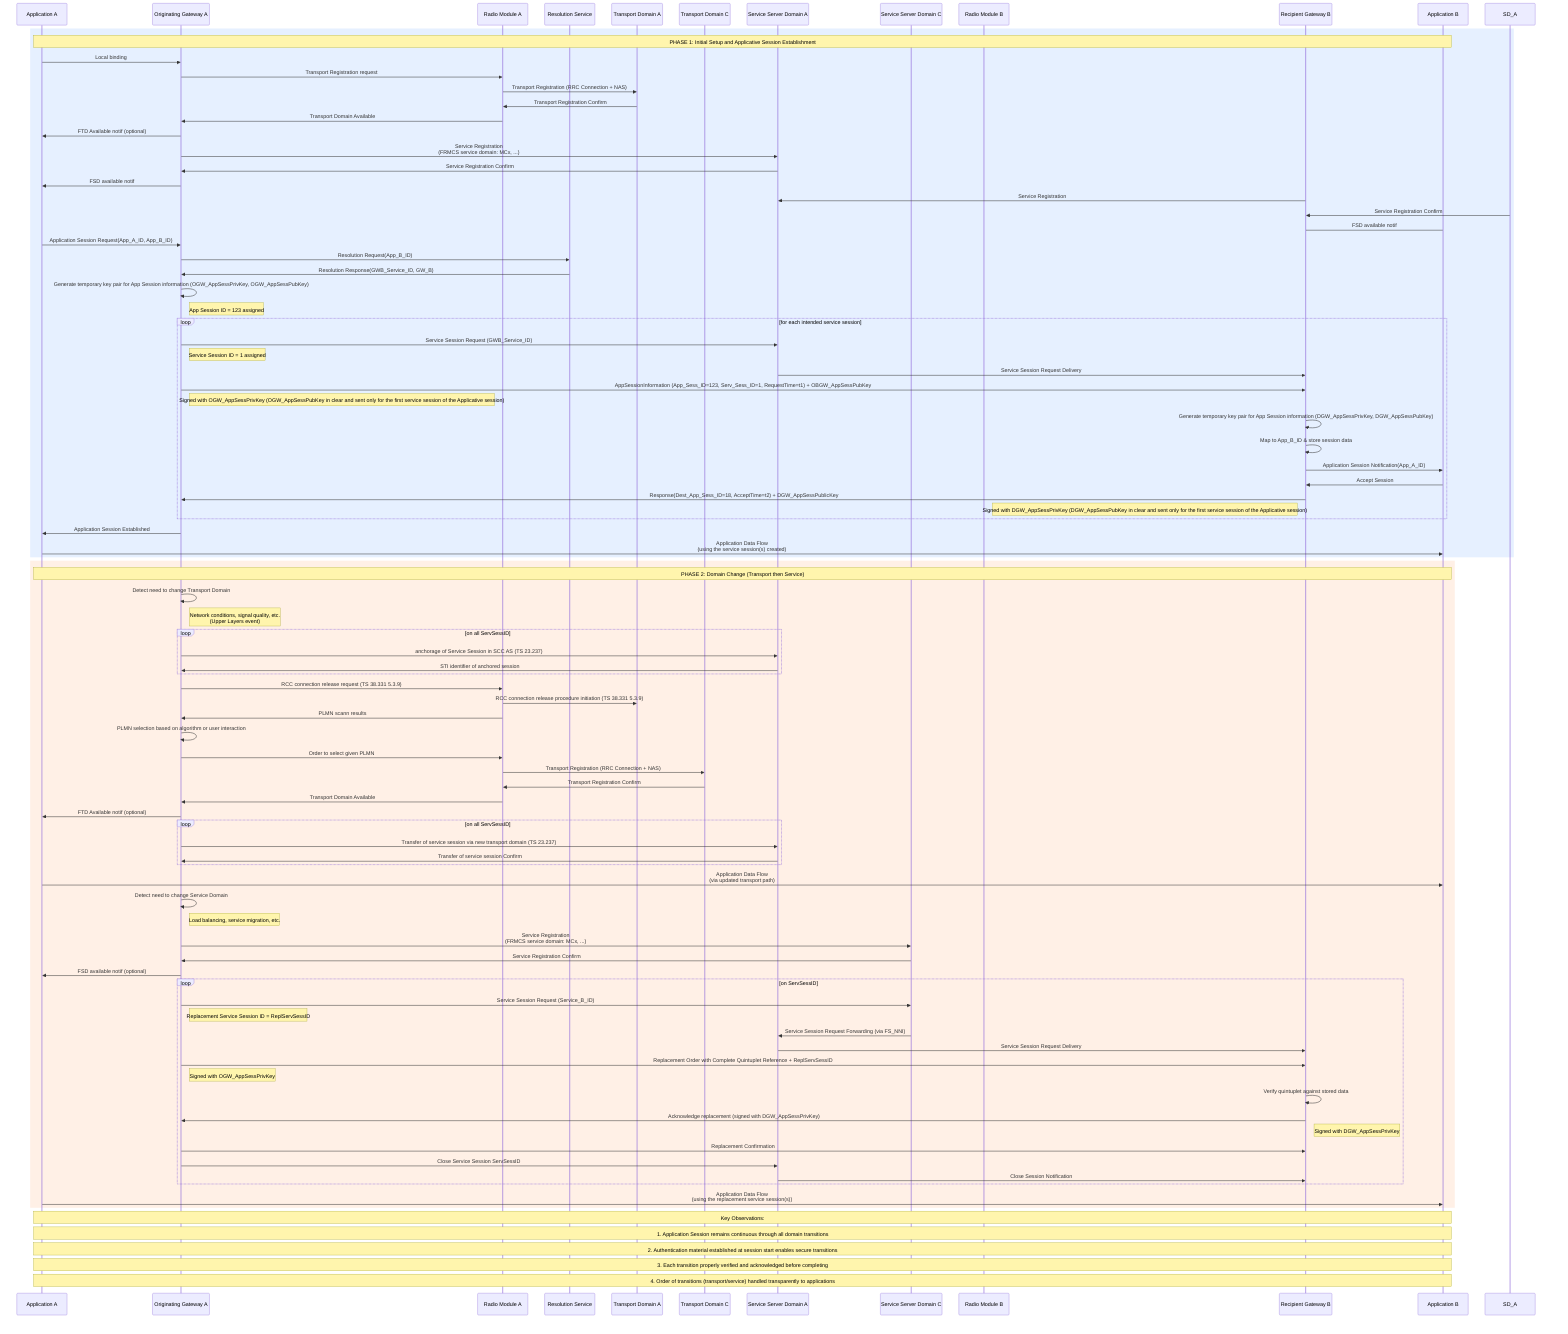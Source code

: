 sequenceDiagram
    participant App_A as Application A
    participant GW_A as Originating Gateway A
    participant UE_A as Radio Module A
    participant RS as Resolution Service
    participant TD_A1 as Transport Domain A
    participant TD_A2 as Transport Domain C
    participant SD_A1 as Service Server Domain A
    participant SD_A2 as Service Server Domain C
    participant UE_B as Radio Module B
    participant GW_B as Recipient Gateway B
    participant App_B as Application B

    rect rgb(230, 240, 255)
        Note over App_A, App_B: PHASE 1: Initial Setup and Applicative Session Establishment

        %% Initial Transport & Service Domain Registration
        App_A->>GW_A: Local binding
        GW_A->>UE_A: Transport Registration request
        UE_A->>TD_A1: Transport Registration (RRC Connection + NAS)
        TD_A1->>UE_A: Transport Registration Confirm
        UE_A->>GW_A: Transport Domain Available
        GW_A->>App_A: FTD Available notif (optional)
        GW_A->>SD_A1: Service Registration<br>(FRMCS service domain: MCx, ...)
        SD_A1->>GW_A: Service Registration Confirm
        GW_A->>App_A: FSD available notif
        
        GW_B->>SD_A1: Service Registration
        SD_A->>GW_B: Service Registration Confirm
        GW_B->App_B: FSD available notif

        %% Application Session Establishment
        App_A->>GW_A: Application Session Request(App_A_ID, App_B_ID)
        
        %% Resolution of App ID to Service ID via Resolution Service
        GW_A->>RS: Resolution Request(App_B_ID)
        RS->>GW_A: Resolution Response(GWB_Service_ID, GW_B)
        
        %% Generate Authentication Material
        GW_A->>GW_A: Generate temporary key pair for App Session information (OGW_AppSessPrivKey, OGW_AppSessPubKey)
        Note right of GW_A: App Session ID = 123 assigned
        
        %% Establish Service Session(s) via Service Domain
        loop for each intended service session
            GW_A->>SD_A1: Service Session Request (GWB_Service_ID)
            Note right of GW_A: Service Session ID = 1 assigned
            SD_A1->>GW_B: Service Session Request Delivery
            
            %% Session Authentication & Identification Exchange
            GW_A->>GW_B: AppSessionInformation (App_Sess_ID=123, Serv_Sess_ID=1, RequestTime=t1) + OBGW_AppSessPubKey
            Note right of GW_A: Signed with OGW_AppSessPrivKey (OGW_AppSessPubKey in clear and sent only for the first service session of the Applicative session)
            
            GW_B->>GW_B: Generate temporary key pair for App Session information (DGW_AppSessPrivKey, DGW_AppSessPubKey)
            GW_B->>GW_B: Map to App_B_ID & store session data
            GW_B->>App_B: Application Session Notification(App_A_ID)
            
            App_B->>GW_B: Accept Session
            
            GW_B->>GW_A: Response(Dest_App_Sess_ID=18, AcceptTime=t2) + DGW_AppSessPublicKey
            Note left of GW_B: Signed with DGW_AppSessPrivKey (DGW_AppSessPubKey in clear and sent only for the first service session of the Applicative session)
        end
        GW_A->>App_A: Application Session Established
        
        %% Media Flow Establishment
        App_A->>App_B: Application Data Flow <br> (using the service session(s) created)
    end
    
    rect rgb(255, 240, 230)
        Note over App_A, App_B: PHASE 2: Domain Change (Transport then Service)
        
        %% Detection of Transport Domain Change Need
        GW_A->>GW_A: Detect need to change Transport Domain 
        Note right of GW_A: Network conditions, signal quality, etc.<br>(Upper Layers event)
        loop on all ServSessID
            GW_A->>SD_A1: anchorage of Service Session in SCC AS (TS 23.237)
            SD_A1->>GW_A: STI identifier of anchored session
        end
        GW_A->>UE_A: RCC connection release request (TS 38.331 5.3.9)
        UE_A->>TD_A1: RCC connection release procedure initiation (TS 38.331 5.3.9)
        UE_A->>GW_A: PLMN scann results
        GW_A->>GW_A: PLMN selection based on algorithm or user interaction
        GW_A->>UE_A: Order to select given PLMN
        UE_A->>TD_A2: Transport Registration (RRC Connection + NAS)
        TD_A2->>UE_A: Transport Registration Confirm
        UE_A->>GW_A: Transport Domain Available
        GW_A->>App_A: FTD Available notif (optional)
        
        %% Update Service Path for Existing Service Session(s)
        loop on all ServSessID
            GW_A->>SD_A1: Transfer of service session via new transport domain (TS 23.237)
            SD_A1->>GW_A: Transfer of service session Confirm
        end
        %% Media Flow Continues via New Transport Path
        App_A->>App_B: Application Data Flow <br> (via updated transport path)
        
        %% Later: Service Domain Change
        GW_A->>GW_A: Detect need to change Service Domain
        Note right of GW_A: Load balancing, service migration, etc.
        
        %% Registration to New Service Domain
        GW_A->>SD_A2: Service Registration<br>(FRMCS service domain: MCx, ...)
        SD_A2->>GW_A: Service Registration Confirm
        GW_A->>App_A: FSD available notif (optional)
        
        %% Establish Replacement Service Session
        loop on ServSessID
            GW_A->>SD_A2: Service Session Request (Service_B_ID)
            Note right of GW_A: Replacement Service Session ID = ReplServSessID
            SD_A2->>SD_A1: Service Session Request Forwarding (via FS_NNI)
            SD_A1->>GW_B: Service Session Request Delivery
            
            %% Authentication for Session Replacement
            GW_A->>GW_B: Replacement Order with Complete Quintuplet Reference + ReplServSessID
            Note right of GW_A: Signed with OGW_AppSessPrivKey
            
            GW_B->>GW_B: Verify quintuplet against stored data
            GW_B->>GW_A: Acknowledge replacement (signed with DGW_AppSessPrivKey)
            Note right of GW_B: Signed with DGW_AppSessPrivKey
            GW_A->>GW_B: Replacement Confirmation

            %% Close Original Service Session
            GW_A->>SD_A1: Close Service Session ServSessID
            SD_A1->>GW_B: Close Session Notification
        end
           
           
        
        %% Media Flow via New Service Session
        App_A->>App_B: Application Data Flow <br> (using the replacement service session(s))
        
        
    end

    Note over App_A, App_B: Key Observations:
    Note over App_A, App_B: 1. Application Session remains continuous through all domain transitions
    Note over App_A, App_B: 2. Authentication material established at session start enables secure transitions
    Note over App_A, App_B: 3. Each transition properly verified and acknowledged before completing
    Note over App_A, App_B: 4. Order of transitions (transport/service) handled transparently to applications